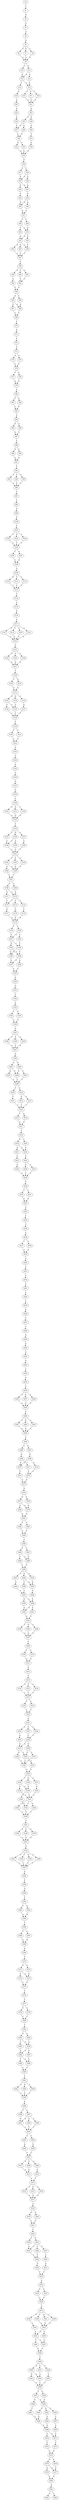 strict digraph  {
	S0 -> S1 [ label = T ];
	S1 -> S2 [ label = G ];
	S2 -> S3 [ label = C ];
	S3 -> S4 [ label = A ];
	S4 -> S5 [ label = G ];
	S5 -> S6 [ label = T ];
	S5 -> S7 [ label = G ];
	S5 -> S8 [ label = C ];
	S6 -> S9 [ label = C ];
	S7 -> S9 [ label = C ];
	S8 -> S9 [ label = C ];
	S9 -> S10 [ label = C ];
	S9 -> S11 [ label = G ];
	S10 -> S12 [ label = A ];
	S11 -> S13 [ label = G ];
	S11 -> S12 [ label = A ];
	S12 -> S14 [ label = T ];
	S12 -> S15 [ label = C ];
	S13 -> S15 [ label = C ];
	S14 -> S16 [ label = A ];
	S15 -> S17 [ label = G ];
	S15 -> S18 [ label = T ];
	S15 -> S19 [ label = C ];
	S16 -> S20 [ label = A ];
	S17 -> S21 [ label = C ];
	S18 -> S21 [ label = C ];
	S19 -> S21 [ label = C ];
	S20 -> S22 [ label = A ];
	S21 -> S23 [ label = G ];
	S22 -> S24 [ label = A ];
	S23 -> S25 [ label = C ];
	S23 -> S26 [ label = G ];
	S24 -> S27 [ label = C ];
	S25 -> S27 [ label = C ];
	S25 -> S28 [ label = A ];
	S26 -> S29 [ label = G ];
	S27 -> S30 [ label = C ];
	S28 -> S30 [ label = C ];
	S29 -> S31 [ label = T ];
	S30 -> S32 [ label = A ];
	S30 -> S33 [ label = C ];
	S31 -> S34 [ label = G ];
	S32 -> S35 [ label = G ];
	S33 -> S35 [ label = G ];
	S34 -> S35 [ label = G ];
	S35 -> S36 [ label = A ];
	S36 -> S37 [ label = A ];
	S36 -> S38 [ label = C ];
	S37 -> S39 [ label = G ];
	S38 -> S40 [ label = A ];
	S38 -> S39 [ label = G ];
	S39 -> S41 [ label = A ];
	S39 -> S42 [ label = G ];
	S40 -> S41 [ label = A ];
	S41 -> S43 [ label = C ];
	S42 -> S44 [ label = A ];
	S43 -> S45 [ label = A ];
	S43 -> S46 [ label = G ];
	S44 -> S46 [ label = G ];
	S45 -> S47 [ label = G ];
	S46 -> S47 [ label = G ];
	S47 -> S48 [ label = C ];
	S47 -> S49 [ label = T ];
	S48 -> S50 [ label = A ];
	S48 -> S51 [ label = C ];
	S49 -> S51 [ label = C ];
	S50 -> S52 [ label = G ];
	S51 -> S53 [ label = A ];
	S51 -> S52 [ label = G ];
	S52 -> S54 [ label = A ];
	S52 -> S55 [ label = G ];
	S52 -> S56 [ label = C ];
	S53 -> S56 [ label = C ];
	S54 -> S57 [ label = C ];
	S55 -> S57 [ label = C ];
	S56 -> S57 [ label = C ];
	S57 -> S58 [ label = C ];
	S58 -> S59 [ label = G ];
	S58 -> S60 [ label = T ];
	S58 -> S61 [ label = A ];
	S59 -> S62 [ label = A ];
	S60 -> S63 [ label = C ];
	S61 -> S63 [ label = C ];
	S62 -> S64 [ label = G ];
	S63 -> S64 [ label = G ];
	S64 -> S65 [ label = A ];
	S64 -> S66 [ label = C ];
	S65 -> S67 [ label = C ];
	S65 -> S68 [ label = A ];
	S66 -> S68 [ label = A ];
	S67 -> S69 [ label = T ];
	S68 -> S69 [ label = T ];
	S69 -> S70 [ label = C ];
	S70 -> S71 [ label = A ];
	S71 -> S72 [ label = T ];
	S72 -> S73 [ label = C ];
	S73 -> S74 [ label = A ];
	S73 -> S75 [ label = G ];
	S74 -> S76 [ label = T ];
	S75 -> S76 [ label = T ];
	S76 -> S77 [ label = C ];
	S76 -> S78 [ label = A ];
	S77 -> S79 [ label = A ];
	S78 -> S79 [ label = A ];
	S79 -> S80 [ label = C ];
	S80 -> S81 [ label = C ];
	S80 -> S82 [ label = G ];
	S81 -> S83 [ label = C ];
	S82 -> S83 [ label = C ];
	S83 -> S84 [ label = C ];
	S84 -> S85 [ label = G ];
	S84 -> S86 [ label = A ];
	S85 -> S87 [ label = G ];
	S86 -> S87 [ label = G ];
	S87 -> S88 [ label = C ];
	S88 -> S89 [ label = G ];
	S88 -> S90 [ label = C ];
	S89 -> S91 [ label = A ];
	S90 -> S91 [ label = A ];
	S91 -> S92 [ label = C ];
	S92 -> S93 [ label = T ];
	S92 -> S94 [ label = C ];
	S92 -> S95 [ label = G ];
	S93 -> S96 [ label = T ];
	S94 -> S96 [ label = T ];
	S95 -> S96 [ label = T ];
	S96 -> S97 [ label = C ];
	S97 -> S98 [ label = C ];
	S98 -> S99 [ label = A ];
	S99 -> S100 [ label = G ];
	S100 -> S101 [ label = C ];
	S101 -> S102 [ label = C ];
	S101 -> S103 [ label = G ];
	S101 -> S104 [ label = T ];
	S102 -> S105 [ label = C ];
	S103 -> S105 [ label = C ];
	S104 -> S105 [ label = C ];
	S105 -> S106 [ label = C ];
	S105 -> S107 [ label = A ];
	S106 -> S108 [ label = G ];
	S107 -> S108 [ label = G ];
	S108 -> S109 [ label = A ];
	S109 -> S110 [ label = G ];
	S109 -> S111 [ label = C ];
	S109 -> S112 [ label = T ];
	S110 -> S113 [ label = T ];
	S111 -> S113 [ label = T ];
	S112 -> S113 [ label = T ];
	S113 -> S114 [ label = T ];
	S114 -> S115 [ label = T ];
	S115 -> S116 [ label = G ];
	S116 -> S117 [ label = C ];
	S117 -> S118 [ label = A ];
	S117 -> S119 [ label = T ];
	S117 -> S120 [ label = C ];
	S117 -> S121 [ label = G ];
	S118 -> S122 [ label = G ];
	S119 -> S122 [ label = G ];
	S120 -> S122 [ label = G ];
	S121 -> S122 [ label = G ];
	S122 -> S123 [ label = G ];
	S123 -> S124 [ label = G ];
	S123 -> S125 [ label = C ];
	S123 -> S126 [ label = T ];
	S124 -> S127 [ label = G ];
	S125 -> S127 [ label = G ];
	S126 -> S127 [ label = G ];
	S127 -> S128 [ label = T ];
	S128 -> S129 [ label = C ];
	S128 -> S130 [ label = G ];
	S129 -> S131 [ label = A ];
	S130 -> S131 [ label = A ];
	S131 -> S132 [ label = G ];
	S131 -> S133 [ label = C ];
	S131 -> S134 [ label = A ];
	S132 -> S135 [ label = T ];
	S132 -> S136 [ label = C ];
	S133 -> S137 [ label = G ];
	S134 -> S135 [ label = T ];
	S135 -> S138 [ label = T ];
	S136 -> S138 [ label = T ];
	S137 -> S138 [ label = T ];
	S138 -> S139 [ label = T ];
	S139 -> S140 [ label = C ];
	S139 -> S141 [ label = T ];
	S140 -> S142 [ label = C ];
	S141 -> S142 [ label = C ];
	S142 -> S143 [ label = A ];
	S143 -> S144 [ label = G ];
	S144 -> S145 [ label = A ];
	S145 -> S146 [ label = A ];
	S146 -> S147 [ label = G ];
	S147 -> S148 [ label = A ];
	S148 -> S149 [ label = C ];
	S149 -> S150 [ label = A ];
	S149 -> S151 [ label = G ];
	S149 -> S152 [ label = T ];
	S150 -> S153 [ label = G ];
	S151 -> S153 [ label = G ];
	S152 -> S153 [ label = G ];
	S153 -> S154 [ label = T ];
	S154 -> S155 [ label = T ];
	S154 -> S156 [ label = G ];
	S154 -> S157 [ label = C ];
	S155 -> S158 [ label = C ];
	S156 -> S159 [ label = G ];
	S156 -> S158 [ label = C ];
	S157 -> S160 [ label = A ];
	S158 -> S161 [ label = T ];
	S159 -> S161 [ label = T ];
	S160 -> S161 [ label = T ];
	S161 -> S162 [ label = T ];
	S161 -> S163 [ label = C ];
	S161 -> S164 [ label = G ];
	S162 -> S165 [ label = A ];
	S162 -> S166 [ label = G ];
	S163 -> S166 [ label = G ];
	S164 -> S166 [ label = G ];
	S165 -> S167 [ label = T ];
	S166 -> S167 [ label = T ];
	S167 -> S168 [ label = T ];
	S167 -> S169 [ label = G ];
	S168 -> S170 [ label = G ];
	S169 -> S170 [ label = G ];
	S169 -> S171 [ label = A ];
	S170 -> S172 [ label = G ];
	S170 -> S173 [ label = C ];
	S170 -> S174 [ label = T ];
	S171 -> S174 [ label = T ];
	S172 -> S175 [ label = T ];
	S173 -> S176 [ label = C ];
	S174 -> S177 [ label = G ];
	S175 -> S178 [ label = G ];
	S176 -> S178 [ label = G ];
	S177 -> S178 [ label = G ];
	S178 -> S179 [ label = T ];
	S178 -> S180 [ label = C ];
	S179 -> S181 [ label = G ];
	S180 -> S181 [ label = G ];
	S180 -> S182 [ label = C ];
	S181 -> S183 [ label = A ];
	S181 -> S184 [ label = C ];
	S182 -> S184 [ label = C ];
	S183 -> S185 [ label = A ];
	S183 -> S186 [ label = G ];
	S184 -> S186 [ label = G ];
	S184 -> S185 [ label = A ];
	S185 -> S187 [ label = G ];
	S186 -> S187 [ label = G ];
	S186 -> S188 [ label = A ];
	S187 -> S189 [ label = C ];
	S188 -> S189 [ label = C ];
	S189 -> S190 [ label = A ];
	S190 -> S191 [ label = G ];
	S191 -> S192 [ label = C ];
	S192 -> S193 [ label = A ];
	S193 -> S194 [ label = C ];
	S193 -> S195 [ label = G ];
	S194 -> S196 [ label = G ];
	S195 -> S196 [ label = G ];
	S196 -> S197 [ label = G ];
	S197 -> S198 [ label = C ];
	S197 -> S199 [ label = A ];
	S197 -> S200 [ label = G ];
	S198 -> S201 [ label = A ];
	S199 -> S201 [ label = A ];
	S200 -> S201 [ label = A ];
	S201 -> S202 [ label = A ];
	S202 -> S203 [ label = A ];
	S202 -> S204 [ label = G ];
	S203 -> S205 [ label = A ];
	S203 -> S206 [ label = G ];
	S204 -> S206 [ label = G ];
	S204 -> S207 [ label = C ];
	S205 -> S208 [ label = T ];
	S206 -> S208 [ label = T ];
	S207 -> S208 [ label = T ];
	S208 -> S209 [ label = C ];
	S208 -> S210 [ label = G ];
	S209 -> S211 [ label = T ];
	S210 -> S212 [ label = C ];
	S210 -> S213 [ label = G ];
	S211 -> S214 [ label = T ];
	S212 -> S214 [ label = T ];
	S213 -> S214 [ label = T ];
	S214 -> S215 [ label = T ];
	S214 -> S216 [ label = G ];
	S215 -> S217 [ label = G ];
	S216 -> S217 [ label = G ];
	S217 -> S218 [ label = T ];
	S218 -> S219 [ label = G ];
	S218 -> S220 [ label = T ];
	S219 -> S221 [ label = A ];
	S219 -> S222 [ label = C ];
	S220 -> S222 [ label = C ];
	S221 -> S223 [ label = A ];
	S222 -> S224 [ label = G ];
	S223 -> S225 [ label = G ];
	S224 -> S226 [ label = A ];
	S224 -> S227 [ label = C ];
	S225 -> S228 [ label = C ];
	S226 -> S228 [ label = C ];
	S227 -> S228 [ label = C ];
	S228 -> S229 [ label = A ];
	S229 -> S230 [ label = T ];
	S229 -> S231 [ label = C ];
	S230 -> S232 [ label = G ];
	S231 -> S232 [ label = G ];
	S232 -> S233 [ label = T ];
	S233 -> S234 [ label = C ];
	S234 -> S235 [ label = T ];
	S235 -> S236 [ label = A ];
	S236 -> S237 [ label = T ];
	S236 -> S238 [ label = C ];
	S237 -> S239 [ label = A ];
	S238 -> S239 [ label = A ];
	S239 -> S240 [ label = A ];
	S240 -> S241 [ label = C ];
	S241 -> S242 [ label = T ];
	S242 -> S243 [ label = T ];
	S243 -> S244 [ label = C ];
	S244 -> S245 [ label = C ];
	S245 -> S246 [ label = A ];
	S246 -> S247 [ label = C ];
	S247 -> S248 [ label = C ];
	S248 -> S249 [ label = A ];
	S249 -> S250 [ label = G ];
	S250 -> S251 [ label = A ];
	S251 -> S252 [ label = G ];
	S252 -> S253 [ label = C ];
	S253 -> S254 [ label = A ];
	S254 -> S255 [ label = C ];
	S255 -> S256 [ label = G ];
	S255 -> S257 [ label = C ];
	S255 -> S258 [ label = A ];
	S256 -> S259 [ label = G ];
	S257 -> S259 [ label = G ];
	S258 -> S259 [ label = G ];
	S259 -> S260 [ label = A ];
	S260 -> S261 [ label = T ];
	S260 -> S262 [ label = A ];
	S260 -> S263 [ label = G ];
	S261 -> S264 [ label = G ];
	S262 -> S264 [ label = G ];
	S263 -> S264 [ label = G ];
	S264 -> S265 [ label = A ];
	S265 -> S266 [ label = A ];
	S265 -> S267 [ label = G ];
	S266 -> S268 [ label = G ];
	S267 -> S269 [ label = A ];
	S268 -> S270 [ label = C ];
	S268 -> S271 [ label = T ];
	S269 -> S270 [ label = C ];
	S269 -> S272 [ label = G ];
	S270 -> S273 [ label = T ];
	S271 -> S274 [ label = C ];
	S272 -> S274 [ label = C ];
	S273 -> S275 [ label = G ];
	S274 -> S275 [ label = G ];
	S275 -> S276 [ label = G ];
	S276 -> S277 [ label = G ];
	S276 -> S278 [ label = C ];
	S277 -> S279 [ label = G ];
	S277 -> S280 [ label = C ];
	S278 -> S279 [ label = G ];
	S279 -> S281 [ label = A ];
	S280 -> S281 [ label = A ];
	S281 -> S282 [ label = C ];
	S281 -> S283 [ label = T ];
	S282 -> S284 [ label = T ];
	S283 -> S284 [ label = T ];
	S284 -> S285 [ label = T ];
	S285 -> S286 [ label = C ];
	S285 -> S287 [ label = T ];
	S286 -> S288 [ label = C ];
	S286 -> S289 [ label = T ];
	S287 -> S288 [ label = C ];
	S288 -> S290 [ label = T ];
	S289 -> S290 [ label = T ];
	S290 -> S291 [ label = C ];
	S290 -> S292 [ label = G ];
	S290 -> S293 [ label = A ];
	S291 -> S294 [ label = A ];
	S292 -> S295 [ label = G ];
	S292 -> S296 [ label = C ];
	S293 -> S295 [ label = G ];
	S294 -> S297 [ label = T ];
	S295 -> S298 [ label = C ];
	S296 -> S297 [ label = T ];
	S297 -> S299 [ label = C ];
	S297 -> S300 [ label = G ];
	S298 -> S299 [ label = C ];
	S299 -> S301 [ label = A ];
	S299 -> S302 [ label = G ];
	S300 -> S302 [ label = G ];
	S301 -> S303 [ label = A ];
	S302 -> S303 [ label = A ];
	S303 -> S304 [ label = T ];
	S303 -> S305 [ label = G ];
	S303 -> S306 [ label = C ];
	S304 -> S307 [ label = G ];
	S305 -> S307 [ label = G ];
	S306 -> S307 [ label = G ];
	S307 -> S308 [ label = C ];
	S308 -> S309 [ label = T ];
	S308 -> S310 [ label = C ];
	S309 -> S311 [ label = G ];
	S310 -> S311 [ label = G ];
	S311 -> S312 [ label = A ];
	S312 -> S313 [ label = C ];
	S313 -> S314 [ label = A ];
	S313 -> S315 [ label = T ];
	S313 -> S316 [ label = C ];
	S314 -> S317 [ label = T ];
	S315 -> S317 [ label = T ];
	S316 -> S317 [ label = T ];
	S317 -> S318 [ label = C ];
	S317 -> S319 [ label = G ];
	S318 -> S320 [ label = C ];
	S319 -> S320 [ label = C ];
	S320 -> S321 [ label = A ];
	S321 -> S322 [ label = A ];
	S321 -> S323 [ label = G ];
	S321 -> S324 [ label = C ];
	S322 -> S325 [ label = A ];
	S323 -> S326 [ label = C ];
	S324 -> S326 [ label = C ];
	S325 -> S327 [ label = A ];
	S326 -> S327 [ label = A ];
	S326 -> S328 [ label = G ];
	S327 -> S329 [ label = G ];
	S327 -> S330 [ label = C ];
	S328 -> S331 [ label = T ];
	S328 -> S330 [ label = C ];
	S329 -> S332 [ label = C ];
	S330 -> S333 [ label = A ];
	S330 -> S332 [ label = C ];
	S331 -> S332 [ label = C ];
	S332 -> S334 [ label = G ];
	S333 -> S334 [ label = G ];
	S334 -> S335 [ label = T ];
	S334 -> S336 [ label = G ];
	S334 -> S337 [ label = C ];
	S335 -> S338 [ label = T ];
	S335 -> S339 [ label = G ];
	S336 -> S339 [ label = G ];
	S337 -> S340 [ label = A ];
	S338 -> S341 [ label = C ];
	S339 -> S342 [ label = G ];
	S339 -> S341 [ label = C ];
	S340 -> S341 [ label = C ];
	S341 -> S343 [ label = C ];
	S341 -> S344 [ label = A ];
	S341 -> S345 [ label = G ];
	S342 -> S343 [ label = C ];
	S343 -> S346 [ label = T ];
	S344 -> S346 [ label = T ];
	S345 -> S346 [ label = T ];
	S346 -> S347 [ label = C ];
	S347 -> S348 [ label = A ];
	S347 -> S349 [ label = C ];
	S347 -> S350 [ label = G ];
	S348 -> S351 [ label = G ];
	S349 -> S351 [ label = G ];
	S350 -> S351 [ label = G ];
	S351 -> S352 [ label = A ];
	S352 -> S353 [ label = A ];
	S352 -> S354 [ label = T ];
	S352 -> S355 [ label = G ];
	S352 -> S356 [ label = C ];
	S353 -> S357 [ label = T ];
	S354 -> S357 [ label = T ];
	S355 -> S357 [ label = T ];
	S356 -> S357 [ label = T ];
	S357 -> S358 [ label = A ];
	S358 -> S359 [ label = C ];
	S359 -> S360 [ label = C ];
	S360 -> S361 [ label = T ];
	S361 -> S362 [ label = C ];
	S361 -> S363 [ label = A ];
	S362 -> S364 [ label = A ];
	S363 -> S364 [ label = A ];
	S364 -> S365 [ label = T ];
	S365 -> S366 [ label = T ];
	S365 -> S367 [ label = C ];
	S366 -> S368 [ label = G ];
	S367 -> S368 [ label = G ];
	S368 -> S369 [ label = A ];
	S369 -> S370 [ label = C ];
	S370 -> S371 [ label = A ];
	S370 -> S372 [ label = G ];
	S371 -> S373 [ label = A ];
	S371 -> S374 [ label = G ];
	S372 -> S374 [ label = G ];
	S373 -> S375 [ label = C ];
	S374 -> S375 [ label = C ];
	S375 -> S376 [ label = T ];
	S376 -> S377 [ label = C ];
	S377 -> S378 [ label = C ];
	S377 -> S379 [ label = G ];
	S378 -> S380 [ label = C ];
	S379 -> S380 [ label = C ];
	S380 -> S381 [ label = T ];
	S381 -> S382 [ label = G ];
	S381 -> S383 [ label = C ];
	S382 -> S384 [ label = C ];
	S382 -> S385 [ label = T ];
	S383 -> S385 [ label = T ];
	S384 -> S386 [ label = A ];
	S385 -> S386 [ label = A ];
	S385 -> S387 [ label = T ];
	S386 -> S388 [ label = C ];
	S386 -> S389 [ label = T ];
	S387 -> S388 [ label = C ];
	S388 -> S390 [ label = C ];
	S389 -> S390 [ label = C ];
	S390 -> S391 [ label = T ];
	S391 -> S392 [ label = C ];
	S391 -> S393 [ label = G ];
	S391 -> S394 [ label = T ];
	S392 -> S395 [ label = C ];
	S393 -> S395 [ label = C ];
	S394 -> S395 [ label = C ];
	S395 -> S396 [ label = A ];
	S396 -> S397 [ label = C ];
	S396 -> S398 [ label = T ];
	S397 -> S399 [ label = C ];
	S397 -> S400 [ label = A ];
	S397 -> S401 [ label = G ];
	S398 -> S401 [ label = G ];
	S399 -> S402 [ label = T ];
	S400 -> S402 [ label = T ];
	S401 -> S402 [ label = T ];
	S402 -> S403 [ label = G ];
	S402 -> S404 [ label = T ];
	S403 -> S405 [ label = A ];
	S404 -> S406 [ label = G ];
	S405 -> S407 [ label = T ];
	S406 -> S407 [ label = T ];
	S407 -> S408 [ label = C ];
	S407 -> S409 [ label = G ];
	S407 -> S410 [ label = A ];
	S408 -> S411 [ label = A ];
	S409 -> S412 [ label = G ];
	S410 -> S411 [ label = A ];
	S411 -> S413 [ label = T ];
	S412 -> S413 [ label = T ];
	S413 -> S414 [ label = T ];
	S413 -> S415 [ label = G ];
	S413 -> S416 [ label = A ];
	S414 -> S417 [ label = A ];
	S415 -> S417 [ label = A ];
	S416 -> S417 [ label = A ];
	S417 -> S418 [ label = A ];
	S418 -> S419 [ label = A ];
	S418 -> S420 [ label = G ];
	S419 -> S421 [ label = C ];
	S420 -> S421 [ label = C ];
	S421 -> S422 [ label = C ];
	S422 -> S423 [ label = G ];
	S422 -> S424 [ label = C ];
	S423 -> S425 [ label = A ];
	S423 -> S426 [ label = C ];
	S423 -> S427 [ label = T ];
	S424 -> S425 [ label = A ];
	S425 -> S428 [ label = T ];
	S426 -> S428 [ label = T ];
	S427 -> S429 [ label = C ];
	S428 -> S430 [ label = C ];
	S429 -> S431 [ label = G ];
	S430 -> S432 [ label = T ];
	S431 -> S432 [ label = T ];
	S432 -> S433 [ label = A ];
	S433 -> S434 [ label = C ];
	S433 -> S435 [ label = T ];
	S434 -> S436 [ label = C ];
	S435 -> S436 [ label = C ];
	S436 -> S437 [ label = A ];
	S437 -> S438 [ label = G ];
	S437 -> S439 [ label = C ];
	S437 -> S440 [ label = T ];
	S437 -> S441 [ label = A ];
	S438 -> S442 [ label = C ];
	S439 -> S443 [ label = A ];
	S440 -> S443 [ label = A ];
	S441 -> S443 [ label = A ];
	S442 -> S444 [ label = C ];
	S443 -> S445 [ label = G ];
	S443 -> S444 [ label = C ];
	S444 -> S446 [ label = T ];
	S444 -> S447 [ label = C ];
	S445 -> S447 [ label = C ];
	S446 -> S448 [ label = C ];
	S447 -> S448 [ label = C ];
	S448 -> S449 [ label = T ];
	S449 -> S450 [ label = G ];
	S449 -> S451 [ label = C ];
	S449 -> S452 [ label = T ];
	S450 -> S453 [ label = G ];
	S450 -> S454 [ label = A ];
	S451 -> S454 [ label = A ];
	S452 -> S455 [ label = C ];
	S453 -> S456 [ label = T ];
	S454 -> S456 [ label = T ];
	S455 -> S456 [ label = T ];
	S456 -> S457 [ label = T ];
	S456 -> S458 [ label = C ];
	S457 -> S459 [ label = A ];
	S457 -> S460 [ label = G ];
	S458 -> S459 [ label = A ];
	S459 -> S461 [ label = G ];
	S459 -> S462 [ label = A ];
	S459 -> S463 [ label = C ];
	S460 -> S464 [ label = T ];
	S461 -> S465 [ label = G ];
	S462 -> S466 [ label = A ];
	S463 -> S467 [ label = C ];
	S464 -> S466 [ label = A ];
	S465 -> S468 [ label = G ];
	S466 -> S468 [ label = G ];
	S467 -> S469 [ label = A ];
	S468 -> S470 [ label = T ];
	S468 -> S471 [ label = C ];
	S469 -> S471 [ label = C ];
	S470 -> S472 [ label = T ];
	S471 -> S473 [ label = C ];
	S472 -> S474 [ label = A ];
	S473 -> S474 [ label = A ];
	S474 -> S475 [ label = G ];
	S474 -> S476 [ label = A ];
	S475 -> S477 [ label = G ];
	S475 -> S478 [ label = A ];
	S476 -> S477 [ label = G ];
	S477 -> S480 [ label = A ];
	S478 -> S480 [ label = A ];
	S480 -> S481 [ label = A ];
	S481 -> S482 [ label = G ];
	S481 -> S483 [ label = C ];
}
